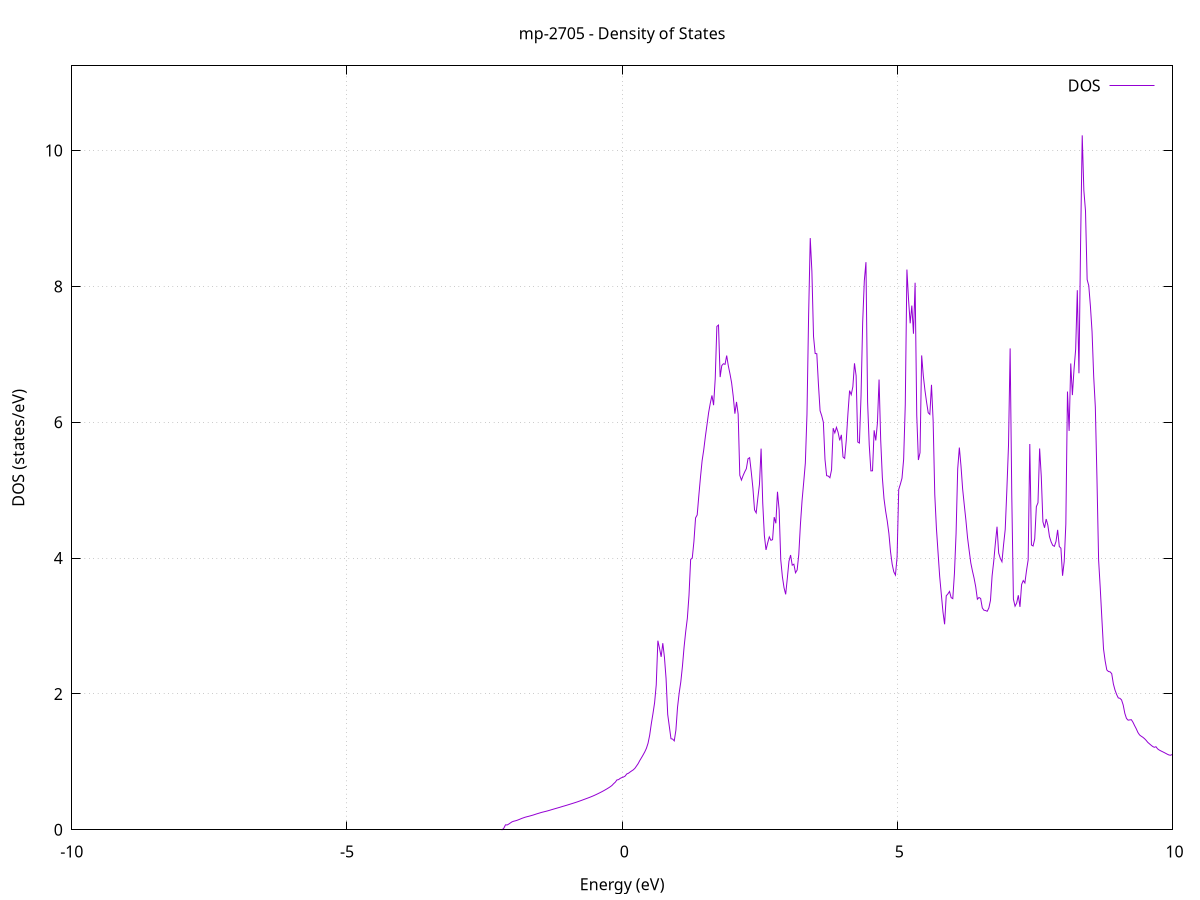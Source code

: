 set title 'mp-2705 - Density of States'
set xlabel 'Energy (eV)'
set ylabel 'DOS (states/eV)'
set grid
set xrange [-10:10]
set yrange [0:11.247]
set xzeroaxis lt -1
set terminal png size 800,600
set output 'mp-2705_dos_gnuplot.png'
plot '-' using 1:2 with lines title 'DOS'
-34.122400 0.000000
-34.092600 0.000000
-34.062900 0.000000
-34.033100 0.000000
-34.003300 0.000000
-33.973600 0.000000
-33.943800 0.000000
-33.914000 0.000000
-33.884300 0.000000
-33.854500 0.000000
-33.824700 0.000000
-33.794900 0.000000
-33.765200 0.000000
-33.735400 0.000000
-33.705600 0.000000
-33.675900 0.000000
-33.646100 0.000000
-33.616300 0.000000
-33.586500 0.000000
-33.556800 0.000000
-33.527000 0.000000
-33.497200 0.000000
-33.467500 0.000000
-33.437700 0.000000
-33.407900 0.000000
-33.378200 0.000000
-33.348400 0.000000
-33.318600 0.000000
-33.288800 0.000000
-33.259100 0.000000
-33.229300 0.000000
-33.199500 0.000000
-33.169800 0.000000
-33.140000 0.000000
-33.110200 0.000000
-33.080500 0.000000
-33.050700 0.000000
-33.020900 0.000000
-32.991100 0.000000
-32.961400 0.000000
-32.931600 0.000000
-32.901800 0.000000
-32.872100 0.000000
-32.842300 0.000000
-32.812500 0.000000
-32.782800 0.000000
-32.753000 0.000000
-32.723200 0.000000
-32.693400 0.000000
-32.663700 0.000000
-32.633900 0.000000
-32.604100 0.000000
-32.574400 0.000000
-32.544600 0.000000
-32.514800 0.000000
-32.485000 0.000000
-32.455300 0.000000
-32.425500 0.000000
-32.395700 0.000000
-32.366000 0.000000
-32.336200 0.000000
-32.306400 0.000000
-32.276700 0.000000
-32.246900 0.000000
-32.217100 0.000000
-32.187300 0.000000
-32.157600 0.000000
-32.127800 0.000000
-32.098000 0.000000
-32.068300 0.000000
-32.038500 0.000000
-32.008700 0.000000
-31.979000 0.000000
-31.949200 0.000000
-31.919400 0.000000
-31.889600 0.000000
-31.859900 0.000000
-31.830100 0.000000
-31.800300 0.000000
-31.770600 0.000000
-31.740800 0.000000
-31.711000 0.000000
-31.681300 0.000000
-31.651500 0.000000
-31.621700 0.000000
-31.591900 0.000000
-31.562200 0.000000
-31.532400 0.000000
-31.502600 0.000000
-31.472900 0.000000
-31.443100 0.000000
-31.413300 1399.539700
-31.383500 0.000000
-31.353800 0.000000
-31.324000 0.000000
-31.294200 0.000000
-31.264500 0.000000
-31.234700 0.000000
-31.204900 0.000000
-31.175200 0.000000
-31.145400 0.000000
-31.115600 0.000000
-31.085800 0.000000
-31.056100 0.000000
-31.026300 0.000000
-30.996500 0.000000
-30.966800 0.000000
-30.937000 0.000000
-30.907200 0.000000
-30.877500 0.000000
-30.847700 0.000000
-30.817900 0.000000
-30.788100 0.000000
-30.758400 0.000000
-30.728600 0.000000
-30.698800 0.000000
-30.669100 0.000000
-30.639300 0.000000
-30.609500 0.000000
-30.579800 0.000000
-30.550000 0.000000
-30.520200 0.000000
-30.490400 0.000000
-30.460700 0.000000
-30.430900 0.000000
-30.401100 0.000000
-30.371400 0.000000
-30.341600 0.000000
-30.311800 0.000000
-30.282000 0.000000
-30.252300 0.000000
-30.222500 0.000000
-30.192700 0.000000
-30.163000 0.000000
-30.133200 0.000000
-30.103400 0.000000
-30.073700 0.000000
-30.043900 0.000000
-30.014100 0.000000
-29.984300 0.000000
-29.954600 0.000000
-29.924800 0.000000
-29.895000 0.000000
-29.865300 0.000000
-29.835500 0.000000
-29.805700 0.000000
-29.776000 0.000000
-29.746200 0.000000
-29.716400 0.000000
-29.686600 0.000000
-29.656900 0.000000
-29.627100 0.000000
-29.597300 0.000000
-29.567600 0.000000
-29.537800 0.000000
-29.508000 0.000000
-29.478300 0.000000
-29.448500 0.000000
-29.418700 0.000000
-29.388900 0.000000
-29.359200 0.000000
-29.329400 0.000000
-29.299600 0.000000
-29.269900 0.000000
-29.240100 0.000000
-29.210300 0.000000
-29.180500 0.000000
-29.150800 0.000000
-29.121000 0.000000
-29.091200 0.000000
-29.061500 0.000000
-29.031700 0.000000
-29.001900 0.000000
-28.972200 0.000000
-28.942400 0.000000
-28.912600 0.000000
-28.882800 0.000000
-28.853100 0.000000
-28.823300 0.000000
-28.793500 0.000000
-28.763800 0.000000
-28.734000 0.000000
-28.704200 0.000000
-28.674500 0.000000
-28.644700 0.000000
-28.614900 0.000000
-28.585100 0.000000
-28.555400 0.000000
-28.525600 0.000000
-28.495800 0.000000
-28.466100 0.000000
-28.436300 0.000000
-28.406500 0.000000
-28.376800 0.000000
-28.347000 0.000000
-28.317200 0.000000
-28.287400 0.000000
-28.257700 0.000000
-28.227900 0.000000
-28.198100 0.000000
-28.168400 0.000000
-28.138600 0.000000
-28.108800 0.000000
-28.079100 0.000000
-28.049300 0.000000
-28.019500 0.000000
-27.989700 0.000000
-27.960000 0.000000
-27.930200 0.000000
-27.900400 0.000000
-27.870700 0.000000
-27.840900 0.000000
-27.811100 0.000000
-27.781300 0.000000
-27.751600 0.000000
-27.721800 0.000000
-27.692000 0.000000
-27.662300 0.000000
-27.632500 0.000000
-27.602700 0.000000
-27.573000 0.000000
-27.543200 0.000000
-27.513400 0.000000
-27.483600 0.000000
-27.453900 0.000000
-27.424100 0.000000
-27.394300 0.000000
-27.364600 0.000000
-27.334800 0.000000
-27.305000 0.000000
-27.275300 0.000000
-27.245500 0.000000
-27.215700 0.000000
-27.185900 0.000000
-27.156200 0.000000
-27.126400 0.000000
-27.096600 0.000000
-27.066900 0.000000
-27.037100 0.000000
-27.007300 0.000000
-26.977600 0.000000
-26.947800 0.000000
-26.918000 0.000000
-26.888200 0.000000
-26.858500 0.000000
-26.828700 0.000000
-26.798900 0.000000
-26.769200 0.000000
-26.739400 0.000000
-26.709600 0.000000
-26.679800 0.000000
-26.650100 0.000000
-26.620300 0.000000
-26.590500 0.000000
-26.560800 0.000000
-26.531000 0.000000
-26.501200 0.000000
-26.471500 0.000000
-26.441700 0.000000
-26.411900 0.000000
-26.382100 0.000000
-26.352400 0.000000
-26.322600 0.000000
-26.292800 0.000000
-26.263100 0.000000
-26.233300 0.000000
-26.203500 0.000000
-26.173800 0.000000
-26.144000 0.000000
-26.114200 0.000000
-26.084400 0.000000
-26.054700 0.000000
-26.024900 0.000000
-25.995100 0.000000
-25.965400 0.000000
-25.935600 0.000000
-25.905800 0.000000
-25.876100 0.000000
-25.846300 0.000000
-25.816500 0.000000
-25.786700 0.000000
-25.757000 0.000000
-25.727200 0.000000
-25.697400 0.000000
-25.667700 0.000000
-25.637900 0.000000
-25.608100 0.000000
-25.578300 0.000000
-25.548600 0.000000
-25.518800 0.000000
-25.489000 0.000000
-25.459300 0.000000
-25.429500 0.000000
-25.399700 0.000000
-25.370000 0.000000
-25.340200 0.000000
-25.310400 0.000000
-25.280600 0.000000
-25.250900 0.000000
-25.221100 0.000000
-25.191300 0.000000
-25.161600 0.000000
-25.131800 0.000000
-25.102000 0.000000
-25.072300 0.000000
-25.042500 0.000000
-25.012700 0.000000
-24.982900 0.000000
-24.953200 0.000000
-24.923400 0.000000
-24.893600 0.000000
-24.863900 0.000000
-24.834100 0.000000
-24.804300 0.000000
-24.774600 0.000000
-24.744800 0.000000
-24.715000 0.000000
-24.685200 0.000000
-24.655500 0.000000
-24.625700 0.000000
-24.595900 0.000000
-24.566200 0.000000
-24.536400 0.000000
-24.506600 0.000000
-24.476800 0.000000
-24.447100 0.000000
-24.417300 0.000000
-24.387500 0.000000
-24.357800 0.000000
-24.328000 0.000000
-24.298200 0.000000
-24.268500 0.000000
-24.238700 0.000000
-24.208900 0.000000
-24.179100 0.000000
-24.149400 0.000000
-24.119600 0.000000
-24.089800 0.000000
-24.060100 0.000000
-24.030300 0.000000
-24.000500 0.000000
-23.970800 0.000000
-23.941000 0.000000
-23.911200 0.000000
-23.881400 0.000000
-23.851700 0.000000
-23.821900 0.000000
-23.792100 0.000000
-23.762400 0.000000
-23.732600 0.000000
-23.702800 0.000000
-23.673100 0.000000
-23.643300 0.000000
-23.613500 0.000000
-23.583700 0.000000
-23.554000 0.000000
-23.524200 0.000000
-23.494400 0.000000
-23.464700 0.000000
-23.434900 0.000000
-23.405100 0.000000
-23.375300 0.000000
-23.345600 0.000000
-23.315800 0.000000
-23.286000 0.000000
-23.256300 0.000000
-23.226500 0.000000
-23.196700 0.000000
-23.167000 0.000000
-23.137200 0.000000
-23.107400 0.000000
-23.077600 0.000000
-23.047900 0.000000
-23.018100 0.000000
-22.988300 0.000000
-22.958600 0.000000
-22.928800 0.000000
-22.899000 0.000000
-22.869300 0.000000
-22.839500 0.000000
-22.809700 0.000000
-22.779900 0.000000
-22.750200 0.000000
-22.720400 0.000000
-22.690600 0.000000
-22.660900 0.000000
-22.631100 0.000000
-22.601300 0.000000
-22.571600 0.000000
-22.541800 0.000000
-22.512000 0.000000
-22.482200 0.000000
-22.452500 0.000000
-22.422700 0.000000
-22.392900 0.000000
-22.363200 0.000000
-22.333400 0.000000
-22.303600 0.000000
-22.273800 0.000000
-22.244100 0.000000
-22.214300 0.000000
-22.184500 0.000000
-22.154800 0.000000
-22.125000 0.000000
-22.095200 0.000000
-22.065500 0.000000
-22.035700 0.000000
-22.005900 0.000000
-21.976100 0.000000
-21.946400 0.000000
-21.916600 0.000000
-21.886800 0.000000
-21.857100 0.000000
-21.827300 0.000000
-21.797500 0.000000
-21.767800 0.000000
-21.738000 0.000000
-21.708200 0.000000
-21.678400 0.000000
-21.648700 0.000000
-21.618900 0.000000
-21.589100 0.000000
-21.559400 0.000000
-21.529600 0.000000
-21.499800 0.000000
-21.470100 0.000000
-21.440300 0.000000
-21.410500 0.000000
-21.380700 0.000000
-21.351000 0.000000
-21.321200 0.000000
-21.291400 0.000000
-21.261700 0.000000
-21.231900 0.000000
-21.202100 0.000000
-21.172400 0.000000
-21.142600 0.000000
-21.112800 0.000000
-21.083000 0.000000
-21.053300 0.000000
-21.023500 0.000000
-20.993700 0.000000
-20.964000 0.000000
-20.934200 0.000000
-20.904400 0.000000
-20.874600 0.000000
-20.844900 0.000000
-20.815100 0.000000
-20.785300 0.000000
-20.755600 0.000000
-20.725800 0.000000
-20.696000 0.000000
-20.666300 0.000000
-20.636500 0.000000
-20.606700 0.000000
-20.576900 0.000000
-20.547200 0.000000
-20.517400 0.000000
-20.487600 0.000000
-20.457900 0.000000
-20.428100 0.000000
-20.398300 0.000000
-20.368600 0.000000
-20.338800 0.000000
-20.309000 0.000000
-20.279200 0.000000
-20.249500 0.000000
-20.219700 0.000000
-20.189900 0.000000
-20.160200 0.000000
-20.130400 0.000000
-20.100600 0.000000
-20.070900 0.000000
-20.041100 0.000000
-20.011300 0.000000
-19.981500 0.000000
-19.951800 0.000000
-19.922000 0.000000
-19.892200 0.000000
-19.862500 0.000000
-19.832700 0.000000
-19.802900 0.000000
-19.773100 0.000000
-19.743400 0.000000
-19.713600 0.000000
-19.683800 0.000000
-19.654100 0.000000
-19.624300 0.000000
-19.594500 0.000000
-19.564800 0.000000
-19.535000 0.000000
-19.505200 0.000000
-19.475400 0.000000
-19.445700 0.000000
-19.415900 0.000000
-19.386100 0.000000
-19.356400 0.000000
-19.326600 0.000000
-19.296800 0.000000
-19.267100 0.000000
-19.237300 0.000000
-19.207500 0.000000
-19.177700 0.000000
-19.148000 0.000000
-19.118200 0.000000
-19.088400 0.000000
-19.058700 0.000000
-19.028900 0.000000
-18.999100 0.000000
-18.969400 0.000000
-18.939600 0.000000
-18.909800 0.000000
-18.880000 0.000000
-18.850300 0.000000
-18.820500 0.000000
-18.790700 0.000000
-18.761000 0.000000
-18.731200 0.000000
-18.701400 0.000000
-18.671600 0.000000
-18.641900 0.000000
-18.612100 0.000000
-18.582300 0.000000
-18.552600 0.000000
-18.522800 0.000000
-18.493000 0.000000
-18.463300 0.000000
-18.433500 0.000000
-18.403700 0.000000
-18.373900 0.000000
-18.344200 0.000000
-18.314400 0.000000
-18.284600 0.000000
-18.254900 0.000000
-18.225100 0.000000
-18.195300 0.000000
-18.165600 0.000000
-18.135800 0.000000
-18.106000 0.000000
-18.076200 0.000000
-18.046500 0.000000
-18.016700 0.000000
-17.986900 0.000000
-17.957200 0.000000
-17.927400 0.000000
-17.897600 0.000000
-17.867900 0.000000
-17.838100 0.000000
-17.808300 0.000000
-17.778500 0.000000
-17.748800 0.000000
-17.719000 0.000000
-17.689200 0.000000
-17.659500 0.000000
-17.629700 0.000000
-17.599900 0.000000
-17.570100 0.000000
-17.540400 0.000000
-17.510600 0.000000
-17.480800 0.000000
-17.451100 0.000000
-17.421300 0.000000
-17.391500 0.000000
-17.361800 0.000000
-17.332000 0.000000
-17.302200 0.000000
-17.272400 0.000000
-17.242700 0.000000
-17.212900 0.000000
-17.183100 0.000000
-17.153400 0.000000
-17.123600 0.000000
-17.093800 0.000000
-17.064100 0.000000
-17.034300 0.000000
-17.004500 0.000000
-16.974700 0.000000
-16.945000 0.000000
-16.915200 0.000000
-16.885400 0.000000
-16.855700 0.000000
-16.825900 0.000000
-16.796100 0.000000
-16.766400 0.000000
-16.736600 0.000000
-16.706800 0.000000
-16.677000 0.000000
-16.647300 0.000000
-16.617500 0.000000
-16.587700 0.000000
-16.558000 0.000000
-16.528200 0.000000
-16.498400 0.000000
-16.468600 0.000000
-16.438900 0.000000
-16.409100 0.000000
-16.379300 0.000000
-16.349600 0.000000
-16.319800 0.000000
-16.290000 0.000000
-16.260300 0.000000
-16.230500 0.000000
-16.200700 0.000000
-16.170900 0.000000
-16.141200 0.000000
-16.111400 0.000000
-16.081600 0.000000
-16.051900 0.000000
-16.022100 0.000000
-15.992300 0.000000
-15.962600 0.000000
-15.932800 0.000000
-15.903000 0.000000
-15.873200 0.000000
-15.843500 0.000000
-15.813700 0.000000
-15.783900 0.000000
-15.754200 0.000000
-15.724400 0.000000
-15.694600 0.000000
-15.664900 0.000000
-15.635100 0.000000
-15.605300 0.000000
-15.575500 0.000000
-15.545800 0.000000
-15.516000 0.000000
-15.486200 0.000000
-15.456500 0.000000
-15.426700 0.000000
-15.396900 0.000000
-15.367100 0.000000
-15.337400 0.000000
-15.307600 0.000000
-15.277800 0.000000
-15.248100 0.000000
-15.218300 0.000000
-15.188500 0.000000
-15.158800 0.000000
-15.129000 0.000000
-15.099200 0.000000
-15.069400 0.000000
-15.039700 0.000000
-15.009900 0.000000
-14.980100 0.000000
-14.950400 0.000000
-14.920600 0.000000
-14.890800 0.000000
-14.861100 0.000000
-14.831300 0.000000
-14.801500 0.000000
-14.771700 0.000000
-14.742000 0.000000
-14.712200 0.000000
-14.682400 0.000000
-14.652700 0.000000
-14.622900 0.000000
-14.593100 0.000000
-14.563400 0.000000
-14.533600 0.000000
-14.503800 0.000000
-14.474000 0.000000
-14.444300 0.000000
-14.414500 0.000000
-14.384700 0.000000
-14.355000 0.000000
-14.325200 0.000000
-14.295400 0.000000
-14.265700 0.000000
-14.235900 0.000000
-14.206100 0.000000
-14.176300 0.000000
-14.146600 0.000000
-14.116800 0.000000
-14.087000 0.000000
-14.057300 0.000000
-14.027500 0.000000
-13.997700 0.000000
-13.967900 0.000000
-13.938200 0.000000
-13.908400 0.000000
-13.878600 0.000000
-13.848900 0.000000
-13.819100 0.000000
-13.789300 0.000000
-13.759600 0.000000
-13.729800 0.000000
-13.700000 0.000000
-13.670200 0.000000
-13.640500 0.000000
-13.610700 0.000000
-13.580900 0.000000
-13.551200 0.000000
-13.521400 0.000000
-13.491600 0.000000
-13.461900 0.000000
-13.432100 0.000000
-13.402300 0.000000
-13.372500 0.000000
-13.342800 0.000000
-13.313000 0.000000
-13.283200 0.000000
-13.253500 0.000000
-13.223700 0.000000
-13.193900 0.000000
-13.164200 0.000000
-13.134400 0.000000
-13.104600 0.000000
-13.074800 0.000000
-13.045100 0.000000
-13.015300 0.000000
-12.985500 0.000000
-12.955800 0.000000
-12.926000 0.000000
-12.896200 0.000000
-12.866400 0.000000
-12.836700 0.000000
-12.806900 0.000000
-12.777100 0.000000
-12.747400 0.000000
-12.717600 0.000000
-12.687800 0.000000
-12.658100 0.000000
-12.628300 0.000000
-12.598500 0.000000
-12.568700 0.000000
-12.539000 0.000000
-12.509200 0.000000
-12.479400 0.000000
-12.449700 0.000000
-12.419900 0.000000
-12.390100 0.000000
-12.360400 0.000000
-12.330600 0.000000
-12.300800 0.000000
-12.271000 0.000000
-12.241300 0.000000
-12.211500 0.000000
-12.181700 0.000000
-12.152000 0.000000
-12.122200 0.000000
-12.092400 0.000000
-12.062700 0.000000
-12.032900 0.000000
-12.003100 0.000000
-11.973300 0.000000
-11.943600 0.000000
-11.913800 0.000000
-11.884000 0.000000
-11.854300 0.000000
-11.824500 0.000000
-11.794700 0.000000
-11.764900 0.000000
-11.735200 0.000000
-11.705400 0.000000
-11.675600 0.000000
-11.645900 0.000000
-11.616100 0.000000
-11.586300 0.000000
-11.556600 0.000000
-11.526800 0.000000
-11.497000 0.000000
-11.467200 0.000000
-11.437500 0.000000
-11.407700 0.000000
-11.377900 0.000000
-11.348200 0.000000
-11.318400 0.000000
-11.288600 0.000000
-11.258900 0.000000
-11.229100 0.000000
-11.199300 0.000000
-11.169500 0.000000
-11.139800 0.000000
-11.110000 0.000000
-11.080200 0.000000
-11.050500 0.000000
-11.020700 0.000000
-10.990900 0.000000
-10.961200 0.000000
-10.931400 0.000000
-10.901600 0.000000
-10.871800 0.000000
-10.842100 0.000000
-10.812300 0.000000
-10.782500 0.000000
-10.752800 0.000000
-10.723000 0.000000
-10.693200 0.000000
-10.663400 0.000000
-10.633700 0.000000
-10.603900 0.000000
-10.574100 0.000000
-10.544400 0.000000
-10.514600 0.000000
-10.484800 0.000000
-10.455100 0.000000
-10.425300 0.000000
-10.395500 0.000000
-10.365700 0.000000
-10.336000 0.000000
-10.306200 0.000000
-10.276400 0.000000
-10.246700 0.000000
-10.216900 0.000000
-10.187100 0.000000
-10.157400 0.000000
-10.127600 0.000000
-10.097800 0.000000
-10.068000 0.000000
-10.038300 0.000000
-10.008500 0.000000
-9.978700 0.000000
-9.949000 0.000000
-9.919200 0.000000
-9.889400 0.000000
-9.859700 0.000000
-9.829900 0.000000
-9.800100 0.000000
-9.770300 0.000000
-9.740600 0.000000
-9.710800 0.000000
-9.681000 0.000000
-9.651300 0.000000
-9.621500 0.000000
-9.591700 0.000000
-9.561900 0.000000
-9.532200 0.000000
-9.502400 0.000000
-9.472600 0.000000
-9.442900 0.000000
-9.413100 0.000000
-9.383300 0.000000
-9.353600 0.000000
-9.323800 0.000000
-9.294000 0.000000
-9.264200 0.000000
-9.234500 0.000000
-9.204700 0.000000
-9.174900 0.000000
-9.145200 0.000000
-9.115400 0.000000
-9.085600 0.000000
-9.055900 0.000000
-9.026100 0.000000
-8.996300 0.000000
-8.966500 0.000000
-8.936800 0.000000
-8.907000 0.000000
-8.877200 0.000000
-8.847500 0.000000
-8.817700 0.000000
-8.787900 0.000000
-8.758200 0.000000
-8.728400 0.000000
-8.698600 0.000000
-8.668800 0.000000
-8.639100 0.000000
-8.609300 0.000000
-8.579500 0.000000
-8.549800 0.000000
-8.520000 0.000000
-8.490200 0.000000
-8.460400 0.000000
-8.430700 0.000000
-8.400900 0.000000
-8.371100 0.000000
-8.341400 0.000000
-8.311600 0.000000
-8.281800 0.000000
-8.252100 0.000000
-8.222300 0.000000
-8.192500 0.000000
-8.162700 0.000000
-8.133000 0.000000
-8.103200 0.000000
-8.073400 0.000000
-8.043700 0.000000
-8.013900 0.000000
-7.984100 0.000000
-7.954400 0.000000
-7.924600 0.000000
-7.894800 0.000000
-7.865000 0.000000
-7.835300 0.000000
-7.805500 0.000000
-7.775700 0.000000
-7.746000 0.000000
-7.716200 0.000000
-7.686400 0.000000
-7.656700 0.000000
-7.626900 0.000000
-7.597100 0.000000
-7.567300 0.000000
-7.537600 0.000000
-7.507800 0.000000
-7.478000 0.000000
-7.448300 0.000000
-7.418500 0.000000
-7.388700 0.000000
-7.358900 0.000000
-7.329200 0.000000
-7.299400 0.000000
-7.269600 0.000000
-7.239900 0.000000
-7.210100 0.000000
-7.180300 0.000000
-7.150600 0.000000
-7.120800 0.000000
-7.091000 0.000000
-7.061200 0.000000
-7.031500 0.000000
-7.001700 0.000000
-6.971900 0.000000
-6.942200 0.000000
-6.912400 0.000000
-6.882600 0.000000
-6.852900 0.000000
-6.823100 0.000000
-6.793300 0.000000
-6.763500 0.000000
-6.733800 0.000000
-6.704000 0.000000
-6.674200 0.000000
-6.644500 0.000000
-6.614700 0.000000
-6.584900 0.000000
-6.555200 0.000000
-6.525400 0.000000
-6.495600 0.000000
-6.465800 0.000000
-6.436100 0.000000
-6.406300 0.000000
-6.376500 0.000000
-6.346800 0.000000
-6.317000 0.000000
-6.287200 0.000000
-6.257500 0.000000
-6.227700 0.000000
-6.197900 0.000000
-6.168100 0.000000
-6.138400 0.000000
-6.108600 0.000000
-6.078800 0.000000
-6.049100 0.000000
-6.019300 0.000000
-5.989500 0.000000
-5.959700 0.000000
-5.930000 0.000000
-5.900200 0.000000
-5.870400 0.000000
-5.840700 0.000000
-5.810900 0.000000
-5.781100 0.000000
-5.751400 0.000000
-5.721600 0.000000
-5.691800 0.000000
-5.662000 0.000000
-5.632300 0.000000
-5.602500 0.000000
-5.572700 0.000000
-5.543000 0.000000
-5.513200 0.000000
-5.483400 0.000000
-5.453700 0.000000
-5.423900 0.000000
-5.394100 0.000000
-5.364300 0.000000
-5.334600 0.000000
-5.304800 0.000000
-5.275000 0.000000
-5.245300 0.000000
-5.215500 0.000000
-5.185700 0.000000
-5.156000 0.000000
-5.126200 0.000000
-5.096400 0.000000
-5.066600 0.000000
-5.036900 0.000000
-5.007100 0.000000
-4.977300 0.000000
-4.947600 0.000000
-4.917800 0.000000
-4.888000 0.000000
-4.858200 0.000000
-4.828500 0.000000
-4.798700 0.000000
-4.768900 0.000000
-4.739200 0.000000
-4.709400 0.000000
-4.679600 0.000000
-4.649900 0.000000
-4.620100 0.000000
-4.590300 0.000000
-4.560500 0.000000
-4.530800 0.000000
-4.501000 0.000000
-4.471200 0.000000
-4.441500 0.000000
-4.411700 0.000000
-4.381900 0.000000
-4.352200 0.000000
-4.322400 0.000000
-4.292600 0.000000
-4.262800 0.000000
-4.233100 0.000000
-4.203300 0.000000
-4.173500 0.000000
-4.143800 0.000000
-4.114000 0.000000
-4.084200 0.000000
-4.054500 0.000000
-4.024700 0.000000
-3.994900 0.000000
-3.965100 0.000000
-3.935400 0.000000
-3.905600 0.000000
-3.875800 0.000000
-3.846100 0.000000
-3.816300 0.000000
-3.786500 0.000000
-3.756700 0.000000
-3.727000 0.000000
-3.697200 0.000000
-3.667400 0.000000
-3.637700 0.000000
-3.607900 0.000000
-3.578100 0.000000
-3.548400 0.000000
-3.518600 0.000000
-3.488800 0.000000
-3.459000 0.000000
-3.429300 0.000000
-3.399500 0.000000
-3.369700 0.000000
-3.340000 0.000000
-3.310200 0.000000
-3.280400 0.000000
-3.250700 0.000000
-3.220900 0.000000
-3.191100 0.000000
-3.161300 0.000000
-3.131600 0.000000
-3.101800 0.000000
-3.072000 0.000000
-3.042300 0.000000
-3.012500 0.000000
-2.982700 0.000000
-2.953000 0.000000
-2.923200 0.000000
-2.893400 0.000000
-2.863600 0.000000
-2.833900 0.000000
-2.804100 0.000000
-2.774300 0.000000
-2.744600 0.000000
-2.714800 0.000000
-2.685000 0.000000
-2.655200 0.000000
-2.625500 0.000000
-2.595700 0.000000
-2.565900 0.000000
-2.536200 0.000000
-2.506400 0.000000
-2.476600 0.000000
-2.446900 0.000000
-2.417100 0.000000
-2.387300 0.000000
-2.357500 0.000000
-2.327800 0.000000
-2.298000 0.000000
-2.268200 0.000000
-2.238500 0.000000
-2.208700 0.000000
-2.178900 0.001200
-2.149200 0.024100
-2.119400 0.072900
-2.089600 0.071000
-2.059800 0.084400
-2.030100 0.100900
-2.000300 0.117000
-1.970500 0.125900
-1.940800 0.131500
-1.911000 0.139200
-1.881200 0.148200
-1.851500 0.158000
-1.821700 0.168200
-1.791900 0.176500
-1.762100 0.185000
-1.732400 0.191500
-1.702600 0.197500
-1.672800 0.204000
-1.643100 0.210800
-1.613300 0.217800
-1.583500 0.225900
-1.553700 0.233900
-1.524000 0.241100
-1.494200 0.248400
-1.464400 0.255900
-1.434700 0.261800
-1.404900 0.267800
-1.375100 0.273900
-1.345400 0.280500
-1.315600 0.287500
-1.285800 0.294800
-1.256000 0.302100
-1.226300 0.309100
-1.196500 0.316000
-1.166700 0.322900
-1.137000 0.329800
-1.107200 0.337200
-1.077400 0.344800
-1.047700 0.351500
-1.017900 0.358700
-0.988100 0.366100
-0.958300 0.373600
-0.928600 0.381100
-0.898800 0.388700
-0.869000 0.396400
-0.839300 0.404100
-0.809500 0.412200
-0.779700 0.420700
-0.750000 0.429500
-0.720200 0.438200
-0.690400 0.447200
-0.660600 0.456200
-0.630900 0.465100
-0.601100 0.474100
-0.571300 0.483700
-0.541600 0.493500
-0.511800 0.504000
-0.482000 0.515000
-0.452200 0.526500
-0.422500 0.538300
-0.392700 0.550400
-0.362900 0.562900
-0.333200 0.576000
-0.303400 0.589600
-0.273600 0.603800
-0.243900 0.618800
-0.214100 0.634700
-0.184300 0.652900
-0.154500 0.678800
-0.124800 0.700500
-0.095000 0.733700
-0.065200 0.738400
-0.035500 0.756900
-0.005700 0.768100
0.024100 0.776700
0.053800 0.790300
0.083600 0.821900
0.113400 0.831800
0.143200 0.849800
0.172900 0.866700
0.202700 0.882600
0.232500 0.905900
0.262200 0.940200
0.292000 0.975800
0.321800 1.021500
0.351500 1.060700
0.381300 1.102700
0.411100 1.146700
0.440900 1.199400
0.470600 1.274200
0.500400 1.393100
0.530200 1.562400
0.559900 1.709100
0.589700 1.870500
0.619500 2.132600
0.649200 2.783800
0.679000 2.671900
0.708800 2.545700
0.738600 2.747200
0.768300 2.541700
0.798100 2.226200
0.827900 1.698300
0.857600 1.519000
0.887400 1.340700
0.917200 1.335400
0.947000 1.309000
0.976700 1.467000
1.006500 1.804600
1.036300 2.014500
1.066000 2.177900
1.095800 2.409300
1.125600 2.690800
1.155300 2.920400
1.185100 3.116000
1.214900 3.454100
1.244700 3.979900
1.274400 4.002700
1.304200 4.245200
1.334000 4.591700
1.363700 4.635500
1.393500 4.921700
1.423300 5.191400
1.453000 5.433600
1.482800 5.595400
1.512600 5.792200
1.542400 5.968000
1.572100 6.145500
1.601900 6.280700
1.631700 6.395200
1.661400 6.251300
1.691200 6.639800
1.721000 7.411100
1.750700 7.431200
1.780500 6.664800
1.810300 6.834300
1.840100 6.861400
1.869800 6.852800
1.899600 6.981900
1.929400 6.829500
1.959100 6.714200
1.988900 6.581400
2.018700 6.381700
2.048500 6.125900
2.078200 6.298700
2.108000 6.118600
2.137800 5.219300
2.167500 5.148800
2.197300 5.214100
2.227100 5.269000
2.256800 5.316100
2.286600 5.462300
2.316400 5.478400
2.346200 5.267400
2.375900 5.031700
2.405700 4.709100
2.435500 4.665700
2.465200 4.882300
2.495000 5.085900
2.524800 5.611500
2.554500 4.812000
2.584300 4.331200
2.614100 4.120400
2.643900 4.222000
2.673600 4.312100
2.703400 4.261500
2.733200 4.271400
2.762900 4.603000
2.792700 4.512500
2.822500 4.976400
2.852200 4.712100
2.882000 3.975200
2.911800 3.724300
2.941600 3.563500
2.971300 3.466200
3.001100 3.701500
3.030900 3.952900
3.060600 4.045200
3.090400 3.895600
3.120200 3.910300
3.150000 3.783900
3.179700 3.824500
3.209500 4.052900
3.239300 4.495300
3.269000 4.845900
3.298800 5.115900
3.328600 5.397100
3.358300 6.113400
3.388100 7.570400
3.417900 8.711300
3.447700 8.220400
3.477400 7.264500
3.507200 7.012000
3.537000 7.009100
3.566700 6.558800
3.596500 6.169500
3.626300 6.095700
3.656000 5.999800
3.685800 5.453100
3.715600 5.213500
3.745400 5.207700
3.775100 5.183300
3.804900 5.300300
3.834700 5.912700
3.864400 5.843100
3.894200 5.925000
3.924000 5.850200
3.953700 5.733000
3.983500 5.814700
4.013300 5.489100
4.043100 5.467900
4.072800 5.737600
4.102600 6.126500
4.132400 6.466100
4.162100 6.405300
4.191900 6.521900
4.221700 6.867700
4.251500 6.683700
4.281200 5.709100
4.311000 5.694100
4.340800 6.388700
4.370500 7.471000
4.400300 8.082400
4.430100 8.357300
4.459800 6.298700
4.489600 5.666200
4.519400 5.283800
4.549200 5.285500
4.578900 5.881200
4.608700 5.732100
4.638500 5.989900
4.668200 6.628500
4.698000 5.737000
4.727800 5.188000
4.757500 4.877400
4.787300 4.692900
4.817100 4.546000
4.846900 4.361400
4.876600 4.093600
4.906400 3.910400
4.936200 3.797300
4.965900 3.750100
4.995700 4.014900
5.025500 5.010100
5.055200 5.088300
5.085000 5.176400
5.114800 5.454100
5.144600 6.257900
5.174300 8.247800
5.204100 7.803700
5.233900 7.456700
5.263600 7.718100
5.293400 7.303100
5.323200 8.054200
5.353000 6.105400
5.382700 5.444300
5.412500 5.551400
5.442300 6.983800
5.472000 6.686100
5.501800 6.472200
5.531600 6.296400
5.561300 6.140100
5.591100 6.116000
5.620900 6.550700
5.650700 6.024300
5.680400 4.937400
5.710200 4.441200
5.740000 4.081100
5.769700 3.728800
5.799500 3.466400
5.829300 3.208600
5.859000 3.025800
5.888800 3.444500
5.918600 3.472500
5.948400 3.508900
5.978100 3.417800
6.007900 3.403200
6.037700 3.773000
6.067400 4.360900
6.097200 5.313200
6.127000 5.627500
6.156700 5.357000
6.186500 5.019800
6.216300 4.784000
6.246100 4.558600
6.275800 4.301000
6.305600 4.109500
6.335400 3.927500
6.365100 3.809800
6.394900 3.704200
6.424700 3.575700
6.454500 3.394700
6.484200 3.419800
6.514000 3.405800
6.543800 3.267000
6.573500 3.232900
6.603300 3.228000
6.633100 3.216800
6.662800 3.264500
6.692600 3.376600
6.722400 3.740000
6.752200 3.954900
6.781900 4.222300
6.811700 4.462200
6.841500 4.074500
6.871200 3.995500
6.901000 3.946300
6.930800 4.198000
6.960500 4.421800
6.990300 5.005700
7.020100 5.657400
7.049900 7.087600
7.079600 4.924400
7.109400 3.395800
7.139200 3.291200
7.168900 3.338800
7.198700 3.452800
7.228500 3.281700
7.258200 3.610900
7.288000 3.669300
7.317800 3.633900
7.347600 3.817200
7.377300 3.973900
7.407100 5.680200
7.436900 4.192800
7.466600 4.177800
7.496400 4.282400
7.526200 4.757000
7.555900 4.814800
7.585700 5.614100
7.615500 5.205000
7.645300 4.534700
7.675000 4.446400
7.704800 4.575100
7.734600 4.486700
7.764300 4.317700
7.794100 4.239900
7.823900 4.187200
7.853700 4.173400
7.883400 4.245100
7.913200 4.415800
7.943000 4.170400
7.972700 4.145400
8.002500 3.739900
8.032300 3.948700
8.062000 4.500900
8.091800 6.451900
8.121600 5.872100
8.151400 6.865700
8.181100 6.399500
8.210900 6.781900
8.240700 7.075400
8.270400 7.944200
8.300200 6.721000
8.330000 8.635300
8.359700 10.224300
8.389500 9.411500
8.419300 9.110900
8.449100 8.099900
8.478800 8.010500
8.508600 7.708100
8.538400 7.332200
8.568100 6.673200
8.597900 6.224500
8.627700 5.163700
8.657400 3.972800
8.687200 3.559000
8.717000 3.103200
8.746800 2.662300
8.776500 2.485100
8.806300 2.353400
8.836100 2.330000
8.865800 2.325400
8.895600 2.298800
8.925400 2.148200
8.955200 2.057100
8.984900 1.992100
9.014700 1.941500
9.044500 1.935600
9.074200 1.912100
9.104000 1.837300
9.133800 1.714000
9.163500 1.639700
9.193300 1.613800
9.223100 1.617800
9.252900 1.620200
9.282600 1.581900
9.312400 1.532100
9.342200 1.485900
9.371900 1.432200
9.401700 1.396300
9.431500 1.377700
9.461200 1.362100
9.491000 1.342100
9.520800 1.317100
9.550600 1.287200
9.580300 1.266200
9.610100 1.245700
9.639900 1.226400
9.669600 1.214400
9.699400 1.222600
9.729200 1.191600
9.758900 1.174000
9.788700 1.161400
9.818500 1.149500
9.848300 1.137400
9.878000 1.124600
9.907800 1.111600
9.937600 1.100700
9.967300 1.097600
9.997100 1.109700
10.026900 1.112800
10.056700 1.104100
10.086400 1.101900
10.116200 1.113300
10.146000 1.132900
10.175700 1.170700
10.205500 1.204100
10.235300 1.235400
10.265000 1.264800
10.294800 1.283100
10.324600 1.280000
10.354400 1.271400
10.384100 1.275100
10.413900 1.286500
10.443700 1.265500
10.473400 1.269900
10.503200 1.273500
10.533000 1.277200
10.562700 1.272300
10.592500 1.262900
10.622300 1.255900
10.652100 1.252000
10.681800 1.247900
10.711600 1.239700
10.741400 1.232200
10.771100 1.259300
10.800900 1.211000
10.830700 1.202700
10.860400 1.193700
10.890200 1.185100
10.920000 1.177400
10.949800 1.170300
10.979500 1.163500
11.009300 1.156600
11.039100 1.150200
11.068800 1.144400
11.098600 1.139500
11.128400 1.135400
11.158200 1.132100
11.187900 1.129700
11.217700 1.128000
11.247500 1.127700
11.277200 1.131800
11.307000 1.140100
11.336800 1.156200
11.366500 1.177500
11.396300 1.194300
11.426100 1.203000
11.455900 1.203500
11.485600 1.198100
11.515400 1.177800
11.545200 1.145200
11.574900 1.107100
11.604700 1.063000
11.634500 1.031700
11.664200 1.017300
11.694000 0.989900
11.723800 0.959100
11.753600 0.929300
11.783300 0.901600
11.813100 0.884500
11.842900 0.855700
11.872600 0.806600
11.902400 0.754800
11.932200 0.713800
11.961900 0.690600
11.991700 0.680800
12.021500 0.672800
12.051300 0.649500
12.081000 0.637100
12.110800 0.626500
12.140600 0.624500
12.170300 0.631900
12.200100 0.649600
12.229900 0.686900
12.259700 0.729200
12.289400 0.785900
12.319200 0.844400
12.349000 0.876200
12.378700 0.907400
12.408500 0.934400
12.438300 0.953400
12.468000 0.961000
12.497800 0.960900
12.527600 0.965900
12.557400 0.963000
12.587100 0.950700
12.616900 0.944200
12.646700 0.939700
12.676400 0.932200
12.706200 0.930600
12.736000 0.931200
12.765700 0.915400
12.795500 0.905500
12.825300 0.899500
12.855100 0.894500
12.884800 0.880300
12.914600 0.878000
12.944400 0.852000
12.974100 0.876900
13.003900 0.930600
13.033700 0.940200
13.063400 1.001800
13.093200 1.070000
13.123000 1.115600
13.152800 1.137400
13.182500 1.204600
13.212300 1.261200
13.242100 1.312600
13.271800 1.370500
13.301600 1.412200
13.331400 1.431400
13.361200 1.501000
13.390900 1.647100
13.420700 1.568400
13.450500 1.509000
13.480200 1.412800
13.510000 1.341600
13.539800 1.272400
13.569500 1.208400
13.599300 1.153200
13.629100 1.118100
13.658900 1.085800
13.688600 1.065800
13.718400 1.047900
13.748200 1.034400
13.777900 1.022600
13.807700 1.011500
13.837500 1.007100
13.867200 1.003300
13.897000 1.001200
13.926800 0.998800
13.956600 0.996100
13.986300 1.006400
14.016100 1.023000
14.045900 1.041500
14.075600 1.072500
14.105400 1.106400
14.135200 1.119200
14.164900 1.146700
14.194700 1.168900
14.224500 1.185900
14.254300 1.188400
14.284000 1.177700
14.313800 1.184900
14.343600 1.200900
14.373300 1.277700
14.403100 1.414300
14.432900 1.484600
14.462700 1.454200
14.492400 1.407700
14.522200 1.399900
14.552000 1.349700
14.581700 1.319900
14.611500 1.302500
14.641300 1.286900
14.671000 1.266300
14.700800 1.238200
14.730600 1.210900
14.760400 1.187600
14.790100 1.165600
14.819900 1.148900
14.849700 1.136500
14.879400 1.126900
14.909200 1.113600
14.939000 1.103900
14.968700 1.105000
14.998500 1.117900
15.028300 1.134100
15.058100 1.140800
15.087800 1.144400
15.117600 1.152000
15.147400 1.167100
15.177100 1.175600
15.206900 1.178800
15.236700 1.183600
15.266400 1.195900
15.296200 1.224700
15.326000 1.256900
15.355800 1.274100
15.385500 1.286600
15.415300 1.295600
15.445100 1.300400
15.474800 1.314500
15.504600 1.332100
15.534400 1.353100
15.564100 1.354100
15.593900 1.333200
15.623700 1.323400
15.653500 1.309300
15.683200 1.288000
15.713000 1.262400
15.742800 1.249700
15.772500 1.239500
15.802300 1.229500
15.832100 1.218000
15.861900 1.210900
15.891600 1.202900
15.921400 1.190900
15.951200 1.182000
15.980900 1.176800
16.010700 1.174400
16.040500 1.172000
16.070200 1.177000
16.100000 1.184900
16.129800 1.190300
16.159600 1.200800
16.189300 1.215300
16.219100 1.217700
16.248900 1.219800
16.278600 1.214400
16.308400 1.203800
16.338200 1.198700
16.367900 1.195400
16.397700 1.199100
16.427500 1.205900
16.457300 1.208800
16.487000 1.214800
16.516800 1.212800
16.546600 1.205100
16.576300 1.200800
16.606100 1.198200
16.635900 1.196600
16.665600 1.194100
16.695400 1.195100
16.725200 1.191800
16.755000 1.188900
16.784700 1.186300
16.814500 1.182500
16.844300 1.177900
16.874000 1.169600
16.903800 1.166500
16.933600 1.160000
16.963400 1.145700
16.993100 1.123200
17.022900 1.119900
17.052700 1.114900
17.082400 1.110600
17.112200 1.107600
17.142000 1.124800
17.171700 1.177500
17.201500 1.209900
17.231300 1.255000
17.261100 1.302700
17.290800 1.332400
17.320600 1.349100
17.350400 1.354500
17.380100 1.363500
17.409900 1.379900
17.439700 1.410000
17.469400 1.425400
17.499200 1.450400
17.529000 1.480300
17.558800 1.496900
17.588500 1.521200
17.618300 1.543000
17.648100 1.553800
17.677800 1.581600
17.707600 1.603000
17.737400 1.616300
17.767100 1.637900
17.796900 1.662000
17.826700 1.686300
17.856500 1.734400
17.886200 1.779800
17.916000 1.738900
17.945800 1.695300
17.975500 1.658400
18.005300 1.611500
18.035100 1.582700
18.064900 1.562300
18.094600 1.545400
18.124400 1.540900
18.154200 1.543000
18.183900 1.563900
18.213700 1.569200
18.243500 1.572700
18.273200 1.585200
18.303000 1.593000
18.332800 1.597900
18.362600 1.603500
18.392300 1.617500
18.422100 1.587100
18.451900 1.577800
18.481600 1.559300
18.511400 1.554800
18.541200 1.563800
18.570900 1.600600
18.600700 1.608800
18.630500 1.584500
18.660300 1.564600
18.690000 1.567100
18.719800 1.571800
18.749600 1.575500
18.779300 1.585700
18.809100 1.606000
18.838900 1.645300
18.868600 1.666000
18.898400 1.654200
18.928200 1.648000
18.958000 1.658500
18.987700 1.653100
19.017500 1.648500
19.047300 1.619600
19.077000 1.576700
19.106800 1.514700
19.136600 1.492300
19.166400 1.513500
19.196100 1.509500
19.225900 1.436400
19.255700 1.402800
19.285400 1.397600
19.315200 1.433000
19.345000 1.521300
19.374700 1.477000
19.404500 1.471800
19.434300 1.482600
19.464100 1.498200
19.493800 1.481800
19.523600 1.471200
19.553400 1.461600
19.583100 1.451500
19.612900 1.435300
19.642700 1.423900
19.672400 1.443900
19.702200 1.417500
19.732000 1.393100
19.761800 1.383200
19.791500 1.394200
19.821300 1.416700
19.851100 1.416000
19.880800 1.445300
19.910600 1.426800
19.940400 1.437900
19.970100 1.450700
19.999900 1.476000
20.029700 1.475600
20.059500 1.423200
20.089200 1.352200
20.119000 1.282400
20.148800 1.235300
20.178500 1.202400
20.208300 1.176300
20.238100 1.160300
20.267900 1.152600
20.297600 1.155700
20.327400 1.146200
20.357200 1.131900
20.386900 1.117500
20.416700 1.112700
20.446500 1.106000
20.476200 1.069100
20.506000 1.047400
20.535800 1.016700
20.565600 0.989700
20.595300 0.952400
20.625100 0.909600
20.654900 0.877500
20.684600 0.865000
20.714400 0.817000
20.744200 0.762500
20.773900 0.711500
20.803700 0.668800
20.833500 0.626800
20.863300 0.581100
20.893000 0.534800
20.922800 0.495200
20.952600 0.463500
20.982300 0.436700
21.012100 0.414000
21.041900 0.394700
21.071600 0.378000
21.101400 0.365900
21.131200 0.355900
21.161000 0.347200
21.190700 0.339600
21.220500 0.332700
21.250300 0.327000
21.280000 0.321500
21.309800 0.313900
21.339600 0.307800
21.369400 0.305500
21.399100 0.303900
21.428900 0.302700
21.458700 0.291800
21.488400 0.277000
21.518200 0.262400
21.548000 0.249200
21.577700 0.238300
21.607500 0.228800
21.637300 0.219100
21.667100 0.211400
21.696800 0.205400
21.726600 0.201300
21.756400 0.198000
21.786100 0.190400
21.815900 0.179200
21.845700 0.169300
21.875400 0.159600
21.905200 0.150500
21.935000 0.142000
21.964800 0.134000
21.994500 0.128100
22.024300 0.119500
22.054100 0.105600
22.083800 0.091800
22.113600 0.080100
22.143400 0.070400
22.173100 0.062200
22.202900 0.060400
22.232700 0.069700
22.262500 0.060100
22.292200 0.035900
22.322000 0.021200
22.351800 0.012600
22.381500 0.007500
22.411300 0.005600
22.441100 0.004400
22.470800 0.003400
22.500600 0.002500
22.530400 0.001700
22.560200 0.001200
22.589900 0.000700
22.619700 0.000400
22.649500 0.000200
22.679200 0.000100
22.709000 0.000000
22.738800 0.000000
22.768600 0.000000
22.798300 0.000000
22.828100 0.000000
22.857900 0.000000
22.887600 0.000000
22.917400 0.000000
22.947200 0.000000
22.976900 0.000000
23.006700 0.000000
23.036500 0.000000
23.066300 0.000000
23.096000 0.000000
23.125800 0.000000
23.155600 0.000000
23.185300 0.000000
23.215100 0.000000
23.244900 0.000000
23.274600 0.000000
23.304400 0.000000
23.334200 0.000000
23.364000 0.000000
23.393700 0.000000
23.423500 0.000000
23.453300 0.000000
23.483000 0.000000
23.512800 0.000000
23.542600 0.000000
23.572300 0.000000
23.602100 0.000000
23.631900 0.000000
23.661700 0.000000
23.691400 0.000000
23.721200 0.000000
23.751000 0.000000
23.780700 0.000000
23.810500 0.000000
23.840300 0.000000
23.870100 0.000000
23.899800 0.000000
23.929600 0.000000
23.959400 0.000000
23.989100 0.000000
24.018900 0.000000
24.048700 0.000000
24.078400 0.000000
24.108200 0.000000
24.138000 0.000000
24.167800 0.000000
24.197500 0.000000
24.227300 0.000000
24.257100 0.000000
24.286800 0.000000
24.316600 0.000000
24.346400 0.000000
24.376100 0.000000
24.405900 0.000000
24.435700 0.000000
24.465500 0.000000
24.495200 0.000000
24.525000 0.000000
24.554800 0.000000
24.584500 0.000000
24.614300 0.000000
24.644100 0.000000
24.673800 0.000000
24.703600 0.000000
24.733400 0.000000
24.763200 0.000000
24.792900 0.000000
24.822700 0.000000
24.852500 0.000000
24.882200 0.000000
24.912000 0.000000
24.941800 0.000000
24.971600 0.000000
25.001300 0.000000
25.031100 0.000000
25.060900 0.000000
25.090600 0.000000
25.120400 0.000000
25.150200 0.000000
25.179900 0.000000
25.209700 0.000000
25.239500 0.000000
25.269300 0.000000
25.299000 0.000000
25.328800 0.000000
25.358600 0.000000
25.388300 0.000000
25.418100 0.000000
e
